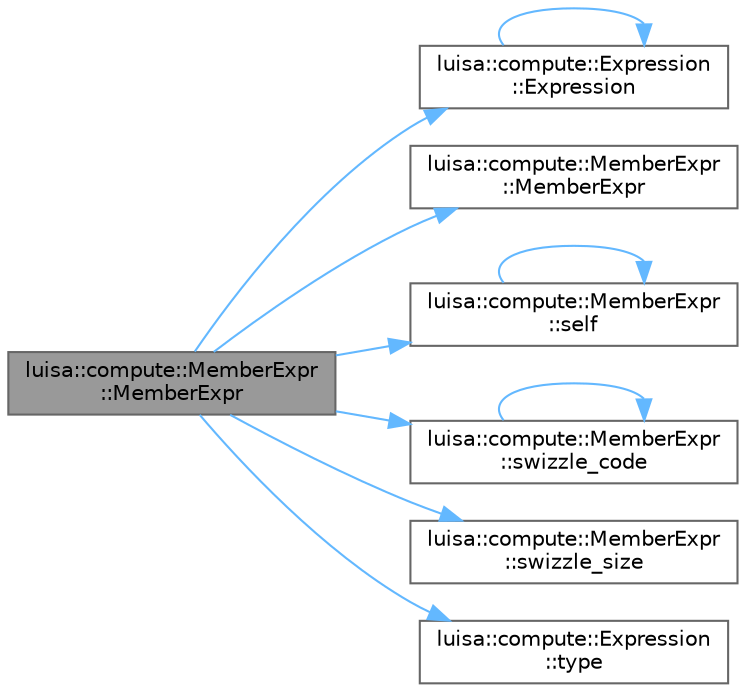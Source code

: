 digraph "luisa::compute::MemberExpr::MemberExpr"
{
 // LATEX_PDF_SIZE
  bgcolor="transparent";
  edge [fontname=Helvetica,fontsize=10,labelfontname=Helvetica,labelfontsize=10];
  node [fontname=Helvetica,fontsize=10,shape=box,height=0.2,width=0.4];
  rankdir="LR";
  Node1 [id="Node000001",label="luisa::compute::MemberExpr\l::MemberExpr",height=0.2,width=0.4,color="gray40", fillcolor="grey60", style="filled", fontcolor="black",tooltip="Construct a new Member Expr object accessing by swizzling"];
  Node1 -> Node2 [id="edge1_Node000001_Node000002",color="steelblue1",style="solid",tooltip=" "];
  Node2 [id="Node000002",label="luisa::compute::Expression\l::Expression",height=0.2,width=0.4,color="grey40", fillcolor="white", style="filled",URL="$classluisa_1_1compute_1_1_expression.html#a4a625ab402e22dba0e9178089c0e3e2b",tooltip=" "];
  Node2 -> Node2 [id="edge2_Node000002_Node000002",color="steelblue1",style="solid",tooltip=" "];
  Node1 -> Node3 [id="edge3_Node000001_Node000003",color="steelblue1",style="solid",tooltip=" "];
  Node3 [id="Node000003",label="luisa::compute::MemberExpr\l::MemberExpr",height=0.2,width=0.4,color="grey40", fillcolor="white", style="filled",URL="$classluisa_1_1compute_1_1_member_expr.html#af0d1c6a26047875d27cebcd39e965a94",tooltip=" "];
  Node1 -> Node4 [id="edge4_Node000001_Node000004",color="steelblue1",style="solid",tooltip=" "];
  Node4 [id="Node000004",label="luisa::compute::MemberExpr\l::self",height=0.2,width=0.4,color="grey40", fillcolor="white", style="filled",URL="$classluisa_1_1compute_1_1_member_expr.html#a9e411c2fb61761a390492e93c9c458d0",tooltip=" "];
  Node4 -> Node4 [id="edge5_Node000004_Node000004",color="steelblue1",style="solid",tooltip=" "];
  Node1 -> Node5 [id="edge6_Node000001_Node000005",color="steelblue1",style="solid",tooltip=" "];
  Node5 [id="Node000005",label="luisa::compute::MemberExpr\l::swizzle_code",height=0.2,width=0.4,color="grey40", fillcolor="white", style="filled",URL="$classluisa_1_1compute_1_1_member_expr.html#af64265ce7ad72c676bece166867074fe",tooltip=" "];
  Node5 -> Node5 [id="edge7_Node000005_Node000005",color="steelblue1",style="solid",tooltip=" "];
  Node1 -> Node6 [id="edge8_Node000001_Node000006",color="steelblue1",style="solid",tooltip=" "];
  Node6 [id="Node000006",label="luisa::compute::MemberExpr\l::swizzle_size",height=0.2,width=0.4,color="grey40", fillcolor="white", style="filled",URL="$classluisa_1_1compute_1_1_member_expr.html#a1b330606578632325466804cf0486a7e",tooltip=" "];
  Node1 -> Node7 [id="edge9_Node000001_Node000007",color="steelblue1",style="solid",tooltip=" "];
  Node7 [id="Node000007",label="luisa::compute::Expression\l::type",height=0.2,width=0.4,color="grey40", fillcolor="white", style="filled",URL="$classluisa_1_1compute_1_1_expression.html#a8bc5f8340d3b335c788bb1526982cf9d",tooltip=" "];
}
